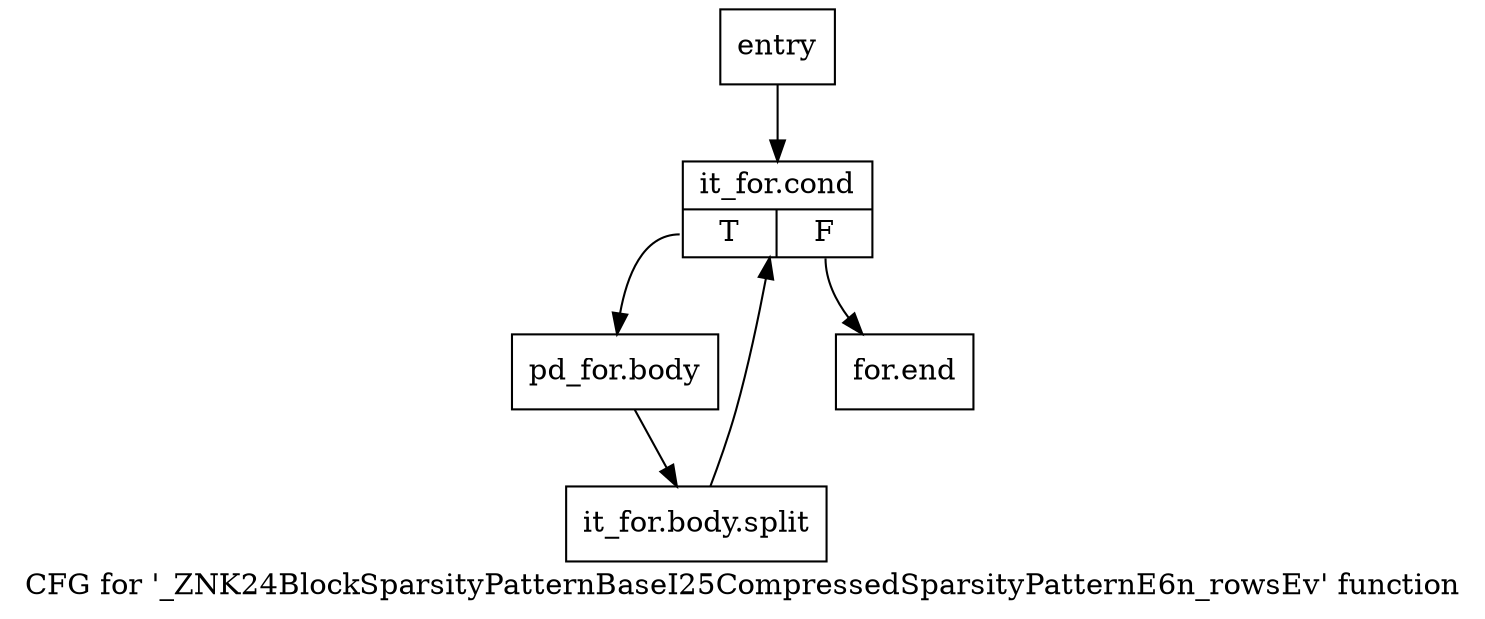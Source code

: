 digraph "CFG for '_ZNK24BlockSparsityPatternBaseI25CompressedSparsityPatternE6n_rowsEv' function" {
	label="CFG for '_ZNK24BlockSparsityPatternBaseI25CompressedSparsityPatternE6n_rowsEv' function";

	Node0x2c087b0 [shape=record,label="{entry}"];
	Node0x2c087b0 -> Node0x2c08800;
	Node0x2c08800 [shape=record,label="{it_for.cond|{<s0>T|<s1>F}}"];
	Node0x2c08800:s0 -> Node0x2c08850;
	Node0x2c08800:s1 -> Node0x2c088a0;
	Node0x2c08850 [shape=record,label="{pd_for.body}"];
	Node0x2c08850 -> Node0x7e68bc0;
	Node0x7e68bc0 [shape=record,label="{it_for.body.split}"];
	Node0x7e68bc0 -> Node0x2c08800;
	Node0x2c088a0 [shape=record,label="{for.end}"];
}
